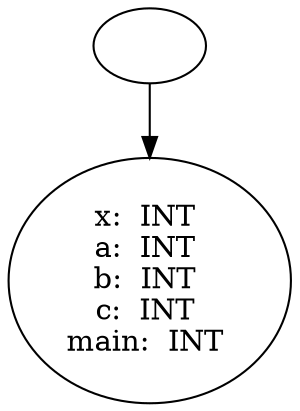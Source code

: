 digraph AST {
  "127805895042496" [label=""];
  "127805895042496" -> "127805895049024";
  "127805895049024" [label="x:  INT 
a:  INT 
b:  INT 
c:  INT 
main:  INT "];
}
